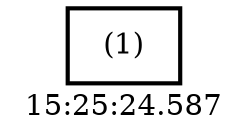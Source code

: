 digraph  g{ graph[label = "15:25:24.587"]
node [shape=rectangle, color=black, fontcolor=black, style=bold] edge [color=black] 0 [label="(1)"] ; 
}

